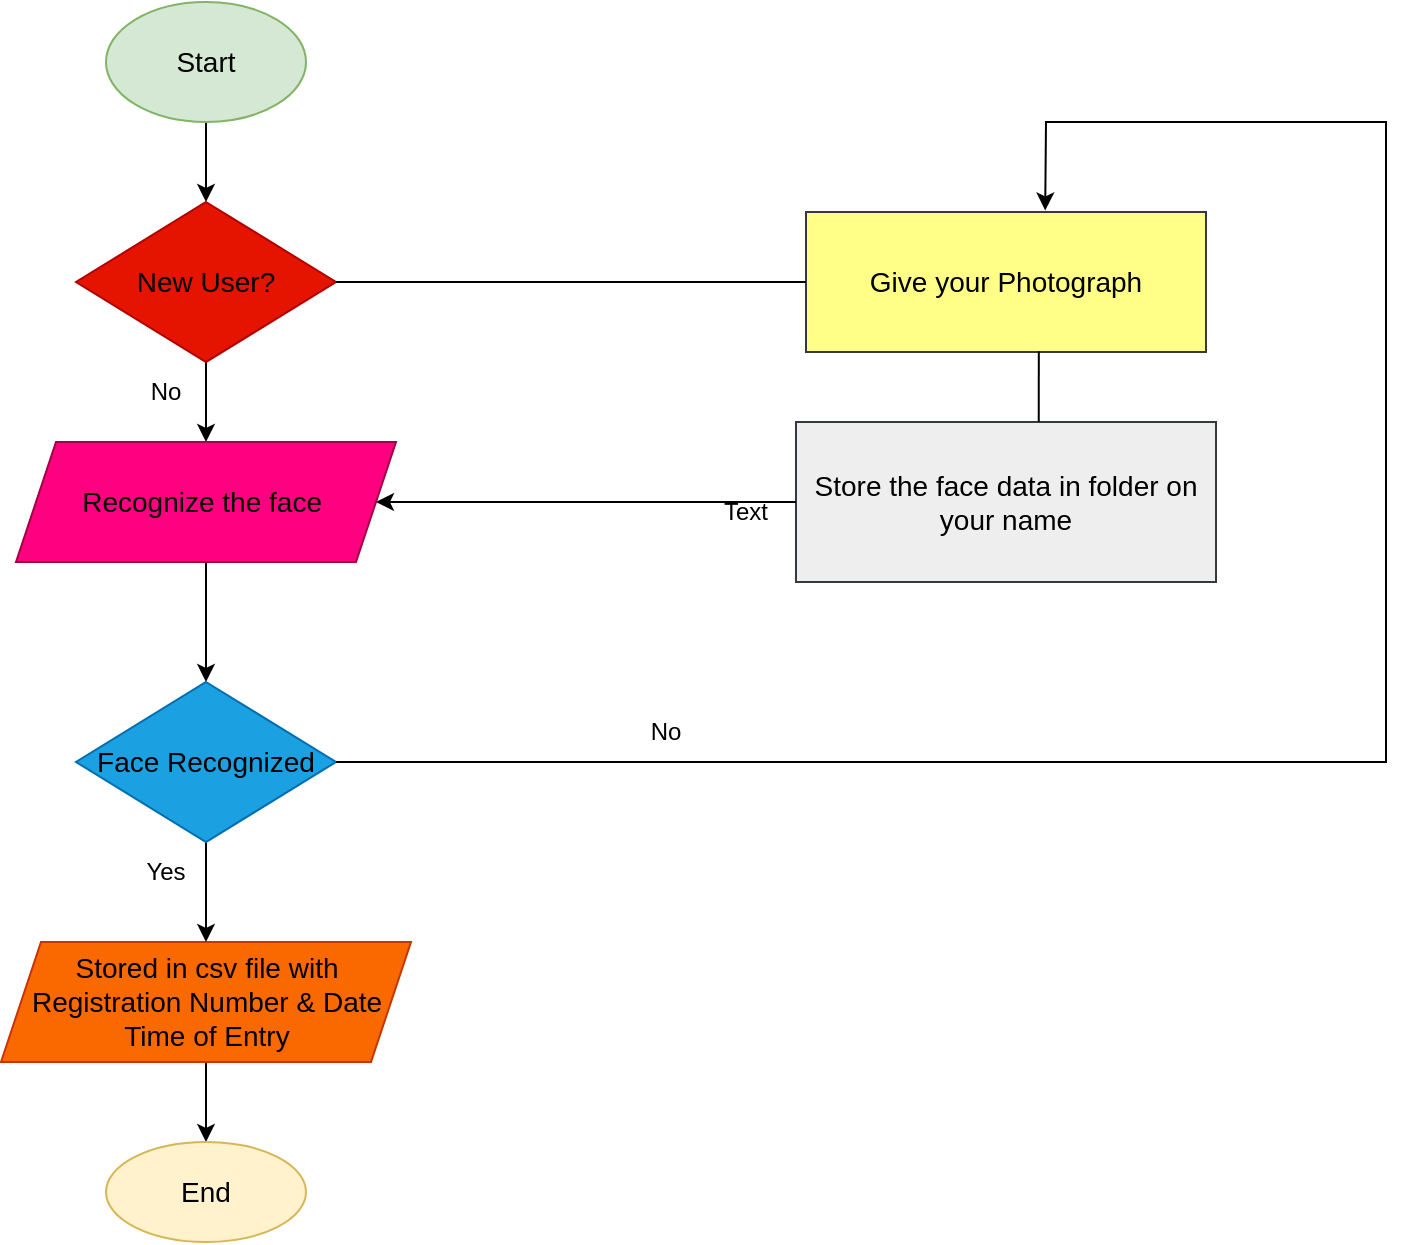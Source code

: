 <mxfile version="28.0.7">
  <diagram name="Page-1" id="Pe-sEIiPD32DCHZcW5rJ">
    <mxGraphModel dx="1042" dy="596" grid="1" gridSize="10" guides="1" tooltips="1" connect="1" arrows="1" fold="1" page="1" pageScale="1" pageWidth="827" pageHeight="1169" math="0" shadow="0">
      <root>
        <mxCell id="0" />
        <mxCell id="1" parent="0" />
        <mxCell id="ML-2b-T_SypkbBfhoKjK-9" style="edgeStyle=orthogonalEdgeStyle;rounded=0;orthogonalLoop=1;jettySize=auto;html=1;exitX=0.5;exitY=1;exitDx=0;exitDy=0;entryX=0.5;entryY=0;entryDx=0;entryDy=0;" parent="1" source="ML-2b-T_SypkbBfhoKjK-1" target="ML-2b-T_SypkbBfhoKjK-2" edge="1">
          <mxGeometry relative="1" as="geometry" />
        </mxCell>
        <mxCell id="ML-2b-T_SypkbBfhoKjK-1" value="Start" style="ellipse;whiteSpace=wrap;html=1;fillColor=#d5e8d4;strokeColor=#82b366;fontSize=14;" parent="1" vertex="1">
          <mxGeometry x="110" y="20" width="100" height="60" as="geometry" />
        </mxCell>
        <mxCell id="ML-2b-T_SypkbBfhoKjK-10" style="edgeStyle=orthogonalEdgeStyle;rounded=0;orthogonalLoop=1;jettySize=auto;html=1;exitX=0.5;exitY=1;exitDx=0;exitDy=0;entryX=0.5;entryY=0;entryDx=0;entryDy=0;" parent="1" source="ML-2b-T_SypkbBfhoKjK-2" target="ML-2b-T_SypkbBfhoKjK-3" edge="1">
          <mxGeometry relative="1" as="geometry" />
        </mxCell>
        <mxCell id="ML-2b-T_SypkbBfhoKjK-2" value="New User?" style="rhombus;whiteSpace=wrap;html=1;fillColor=#e51400;fontColor=#000000;strokeColor=#B20000;fontSize=14;" parent="1" vertex="1">
          <mxGeometry x="95" y="120" width="130" height="80" as="geometry" />
        </mxCell>
        <mxCell id="ML-2b-T_SypkbBfhoKjK-11" style="edgeStyle=orthogonalEdgeStyle;rounded=0;orthogonalLoop=1;jettySize=auto;html=1;exitX=0.5;exitY=1;exitDx=0;exitDy=0;entryX=0.5;entryY=0;entryDx=0;entryDy=0;" parent="1" source="ML-2b-T_SypkbBfhoKjK-3" target="ML-2b-T_SypkbBfhoKjK-5" edge="1">
          <mxGeometry relative="1" as="geometry" />
        </mxCell>
        <mxCell id="ML-2b-T_SypkbBfhoKjK-3" value="Recognize the face&amp;nbsp;" style="shape=parallelogram;perimeter=parallelogramPerimeter;whiteSpace=wrap;html=1;fixedSize=1;fillColor=#FF0080;fontColor=#000000;strokeColor=#A50040;fontSize=14;" parent="1" vertex="1">
          <mxGeometry x="65" y="240" width="190" height="60" as="geometry" />
        </mxCell>
        <mxCell id="ML-2b-T_SypkbBfhoKjK-13" style="edgeStyle=orthogonalEdgeStyle;rounded=0;orthogonalLoop=1;jettySize=auto;html=1;exitX=0.5;exitY=1;exitDx=0;exitDy=0;entryX=0.5;entryY=0;entryDx=0;entryDy=0;" parent="1" source="ML-2b-T_SypkbBfhoKjK-4" target="ML-2b-T_SypkbBfhoKjK-6" edge="1">
          <mxGeometry relative="1" as="geometry" />
        </mxCell>
        <mxCell id="ML-2b-T_SypkbBfhoKjK-4" value="Stored in csv file with Registration Number &amp;amp; Date Time of Entry" style="shape=parallelogram;perimeter=parallelogramPerimeter;whiteSpace=wrap;html=1;fixedSize=1;fillColor=#fa6800;fontColor=#000000;strokeColor=#C73500;fontSize=14;" parent="1" vertex="1">
          <mxGeometry x="57.5" y="490" width="205" height="60" as="geometry" />
        </mxCell>
        <mxCell id="ML-2b-T_SypkbBfhoKjK-12" style="edgeStyle=orthogonalEdgeStyle;rounded=0;orthogonalLoop=1;jettySize=auto;html=1;exitX=0.5;exitY=1;exitDx=0;exitDy=0;entryX=0.5;entryY=0;entryDx=0;entryDy=0;" parent="1" source="ML-2b-T_SypkbBfhoKjK-5" target="ML-2b-T_SypkbBfhoKjK-4" edge="1">
          <mxGeometry relative="1" as="geometry" />
        </mxCell>
        <mxCell id="ML-2b-T_SypkbBfhoKjK-5" value="Face Recognized" style="rhombus;whiteSpace=wrap;html=1;fillColor=#1ba1e2;fontColor=#000000;strokeColor=#006EAF;fontSize=14;" parent="1" vertex="1">
          <mxGeometry x="95" y="360" width="130" height="80" as="geometry" />
        </mxCell>
        <mxCell id="ML-2b-T_SypkbBfhoKjK-6" value="End" style="ellipse;whiteSpace=wrap;html=1;fillColor=#fff2cc;strokeColor=#d6b656;fontSize=14;fontColor=#000000;" parent="1" vertex="1">
          <mxGeometry x="110" y="590" width="100" height="50" as="geometry" />
        </mxCell>
        <mxCell id="ML-2b-T_SypkbBfhoKjK-7" value="Give your Photograph" style="rounded=0;whiteSpace=wrap;html=1;fillColor=#ffff88;strokeColor=#36393d;fontSize=14;" parent="1" vertex="1">
          <mxGeometry x="460" y="125" width="200" height="70" as="geometry" />
        </mxCell>
        <mxCell id="ML-2b-T_SypkbBfhoKjK-8" value="Store the face data in folder on your name" style="rounded=0;whiteSpace=wrap;html=1;fillColor=#eeeeee;strokeColor=#36393d;fontSize=14;" parent="1" vertex="1">
          <mxGeometry x="455" y="230" width="210" height="80" as="geometry" />
        </mxCell>
        <mxCell id="ML-2b-T_SypkbBfhoKjK-14" value="" style="endArrow=none;html=1;rounded=0;exitX=1;exitY=0.5;exitDx=0;exitDy=0;entryX=0;entryY=0.5;entryDx=0;entryDy=0;" parent="1" source="ML-2b-T_SypkbBfhoKjK-2" target="ML-2b-T_SypkbBfhoKjK-7" edge="1">
          <mxGeometry width="50" height="50" relative="1" as="geometry">
            <mxPoint x="400" y="210" as="sourcePoint" />
            <mxPoint x="450" y="160" as="targetPoint" />
          </mxGeometry>
        </mxCell>
        <mxCell id="ML-2b-T_SypkbBfhoKjK-15" value="" style="endArrow=classic;html=1;rounded=0;exitX=0;exitY=0.5;exitDx=0;exitDy=0;entryX=1;entryY=0.5;entryDx=0;entryDy=0;" parent="1" source="ML-2b-T_SypkbBfhoKjK-8" target="ML-2b-T_SypkbBfhoKjK-3" edge="1">
          <mxGeometry width="50" height="50" relative="1" as="geometry">
            <mxPoint x="400" y="210" as="sourcePoint" />
            <mxPoint x="450" y="160" as="targetPoint" />
          </mxGeometry>
        </mxCell>
        <mxCell id="ML-2b-T_SypkbBfhoKjK-16" value="" style="endArrow=classic;html=1;rounded=0;exitX=1;exitY=0.5;exitDx=0;exitDy=0;entryX=0.598;entryY=-0.011;entryDx=0;entryDy=0;entryPerimeter=0;" parent="1" source="ML-2b-T_SypkbBfhoKjK-5" target="ML-2b-T_SypkbBfhoKjK-7" edge="1">
          <mxGeometry width="50" height="50" relative="1" as="geometry">
            <mxPoint x="400" y="220" as="sourcePoint" />
            <mxPoint x="510" y="80" as="targetPoint" />
            <Array as="points">
              <mxPoint x="750" y="400" />
              <mxPoint x="750" y="80" />
              <mxPoint x="580" y="80" />
            </Array>
          </mxGeometry>
        </mxCell>
        <mxCell id="ML-2b-T_SypkbBfhoKjK-17" value="" style="endArrow=none;html=1;rounded=0;entryX=0.582;entryY=0.994;entryDx=0;entryDy=0;entryPerimeter=0;exitX=0.578;exitY=0;exitDx=0;exitDy=0;exitPerimeter=0;" parent="1" source="ML-2b-T_SypkbBfhoKjK-8" target="ML-2b-T_SypkbBfhoKjK-7" edge="1">
          <mxGeometry width="50" height="50" relative="1" as="geometry">
            <mxPoint x="400" y="220" as="sourcePoint" />
            <mxPoint x="450" y="170" as="targetPoint" />
          </mxGeometry>
        </mxCell>
        <mxCell id="ML-2b-T_SypkbBfhoKjK-18" value="Yes" style="text;html=1;align=center;verticalAlign=middle;whiteSpace=wrap;rounded=0;" parent="1" vertex="1">
          <mxGeometry x="110" y="440" width="60" height="30" as="geometry" />
        </mxCell>
        <mxCell id="ML-2b-T_SypkbBfhoKjK-19" value="No" style="text;html=1;align=center;verticalAlign=middle;whiteSpace=wrap;rounded=0;" parent="1" vertex="1">
          <mxGeometry x="360" y="370" width="60" height="30" as="geometry" />
        </mxCell>
        <mxCell id="ML-2b-T_SypkbBfhoKjK-20" value="No" style="text;html=1;align=center;verticalAlign=middle;whiteSpace=wrap;rounded=0;" parent="1" vertex="1">
          <mxGeometry x="110" y="200" width="60" height="30" as="geometry" />
        </mxCell>
        <mxCell id="ML-2b-T_SypkbBfhoKjK-21" value="Text" style="text;html=1;align=center;verticalAlign=middle;whiteSpace=wrap;rounded=0;" parent="1" vertex="1">
          <mxGeometry x="400" y="260" width="60" height="30" as="geometry" />
        </mxCell>
      </root>
    </mxGraphModel>
  </diagram>
</mxfile>
